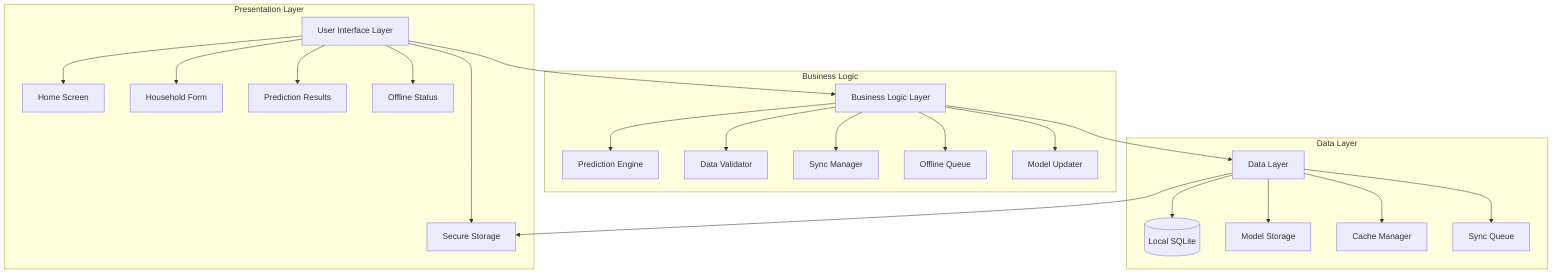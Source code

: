 graph TB
    UI[User Interface Layer] --> BL[Business Logic Layer]
    BL --> DL[Data Layer]
    
    subgraph "Presentation Layer"
        UI --> HS[Home Screen]
        UI --> HF[Household Form]
        UI --> PR[Prediction Results]
        UI --> OS[Offline Status]
        UI --> SS[Settings Screen]
    end
    
    subgraph "Business Logic"
        BL --> PE[Prediction Engine]
        BL --> DV[Data Validator]
        BL --> SM[Sync Manager]
        BL --> OQ[Offline Queue]
        BL --> MU[Model Updater]
    end
    
    subgraph "Data Layer"
        DL --> LDB[(Local SQLite)]
        DL --> MS[Model Storage]
        DL --> CM[Cache Manager]
        DL --> SS[Secure Storage]
        DL --> SQ[Sync Queue]
    end